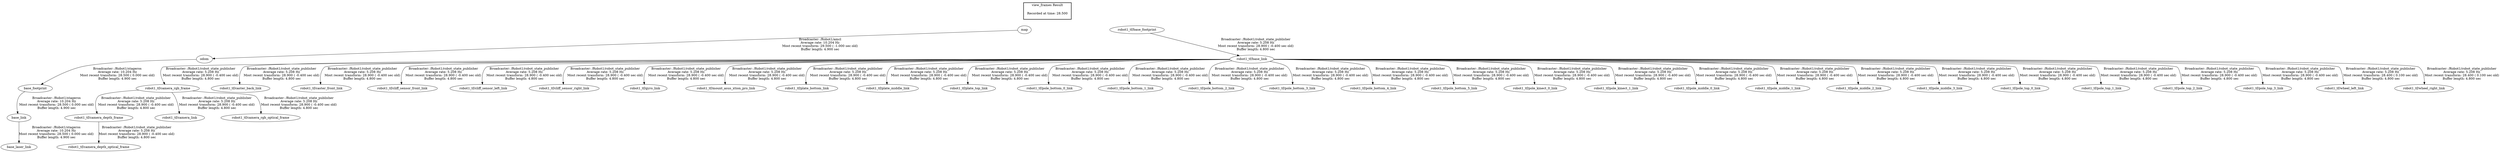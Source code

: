 digraph G {
"base_link" -> "base_laser_link"[label="Broadcaster: /Robot1/stageros\nAverage rate: 10.204 Hz\nMost recent transform: 28.500 ( 0.000 sec old)\nBuffer length: 4.900 sec\n"];
"base_footprint" -> "base_link"[label="Broadcaster: /Robot1/stageros\nAverage rate: 10.204 Hz\nMost recent transform: 28.500 ( 0.000 sec old)\nBuffer length: 4.900 sec\n"];
"odom" -> "base_footprint"[label="Broadcaster: /Robot1/stageros\nAverage rate: 10.204 Hz\nMost recent transform: 28.500 ( 0.000 sec old)\nBuffer length: 4.900 sec\n"];
"map" -> "odom"[label="Broadcaster: /Robot1/amcl\nAverage rate: 10.204 Hz\nMost recent transform: 29.500 ( -1.000 sec old)\nBuffer length: 4.900 sec\n"];
"robot1_tf/base_footprint" -> "robot1_tf/base_link"[label="Broadcaster: /Robot1/robot_state_publisher\nAverage rate: 5.208 Hz\nMost recent transform: 28.900 ( -0.400 sec old)\nBuffer length: 4.800 sec\n"];
"robot1_tf/camera_rgb_frame" -> "robot1_tf/camera_depth_frame"[label="Broadcaster: /Robot1/robot_state_publisher\nAverage rate: 5.208 Hz\nMost recent transform: 28.900 ( -0.400 sec old)\nBuffer length: 4.800 sec\n"];
"robot1_tf/base_link" -> "robot1_tf/camera_rgb_frame"[label="Broadcaster: /Robot1/robot_state_publisher\nAverage rate: 5.208 Hz\nMost recent transform: 28.900 ( -0.400 sec old)\nBuffer length: 4.800 sec\n"];
"robot1_tf/camera_depth_frame" -> "robot1_tf/camera_depth_optical_frame"[label="Broadcaster: /Robot1/robot_state_publisher\nAverage rate: 5.208 Hz\nMost recent transform: 28.900 ( -0.400 sec old)\nBuffer length: 4.800 sec\n"];
"robot1_tf/camera_rgb_frame" -> "robot1_tf/camera_link"[label="Broadcaster: /Robot1/robot_state_publisher\nAverage rate: 5.208 Hz\nMost recent transform: 28.900 ( -0.400 sec old)\nBuffer length: 4.800 sec\n"];
"robot1_tf/camera_rgb_frame" -> "robot1_tf/camera_rgb_optical_frame"[label="Broadcaster: /Robot1/robot_state_publisher\nAverage rate: 5.208 Hz\nMost recent transform: 28.900 ( -0.400 sec old)\nBuffer length: 4.800 sec\n"];
"robot1_tf/base_link" -> "robot1_tf/caster_back_link"[label="Broadcaster: /Robot1/robot_state_publisher\nAverage rate: 5.208 Hz\nMost recent transform: 28.900 ( -0.400 sec old)\nBuffer length: 4.800 sec\n"];
"robot1_tf/base_link" -> "robot1_tf/caster_front_link"[label="Broadcaster: /Robot1/robot_state_publisher\nAverage rate: 5.208 Hz\nMost recent transform: 28.900 ( -0.400 sec old)\nBuffer length: 4.800 sec\n"];
"robot1_tf/base_link" -> "robot1_tf/cliff_sensor_front_link"[label="Broadcaster: /Robot1/robot_state_publisher\nAverage rate: 5.208 Hz\nMost recent transform: 28.900 ( -0.400 sec old)\nBuffer length: 4.800 sec\n"];
"robot1_tf/base_link" -> "robot1_tf/cliff_sensor_left_link"[label="Broadcaster: /Robot1/robot_state_publisher\nAverage rate: 5.208 Hz\nMost recent transform: 28.900 ( -0.400 sec old)\nBuffer length: 4.800 sec\n"];
"robot1_tf/base_link" -> "robot1_tf/cliff_sensor_right_link"[label="Broadcaster: /Robot1/robot_state_publisher\nAverage rate: 5.208 Hz\nMost recent transform: 28.900 ( -0.400 sec old)\nBuffer length: 4.800 sec\n"];
"robot1_tf/base_link" -> "robot1_tf/gyro_link"[label="Broadcaster: /Robot1/robot_state_publisher\nAverage rate: 5.208 Hz\nMost recent transform: 28.900 ( -0.400 sec old)\nBuffer length: 4.800 sec\n"];
"robot1_tf/base_link" -> "robot1_tf/mount_asus_xtion_pro_link"[label="Broadcaster: /Robot1/robot_state_publisher\nAverage rate: 5.208 Hz\nMost recent transform: 28.900 ( -0.400 sec old)\nBuffer length: 4.800 sec\n"];
"robot1_tf/base_link" -> "robot1_tf/plate_bottom_link"[label="Broadcaster: /Robot1/robot_state_publisher\nAverage rate: 5.208 Hz\nMost recent transform: 28.900 ( -0.400 sec old)\nBuffer length: 4.800 sec\n"];
"robot1_tf/base_link" -> "robot1_tf/plate_middle_link"[label="Broadcaster: /Robot1/robot_state_publisher\nAverage rate: 5.208 Hz\nMost recent transform: 28.900 ( -0.400 sec old)\nBuffer length: 4.800 sec\n"];
"robot1_tf/base_link" -> "robot1_tf/plate_top_link"[label="Broadcaster: /Robot1/robot_state_publisher\nAverage rate: 5.208 Hz\nMost recent transform: 28.900 ( -0.400 sec old)\nBuffer length: 4.800 sec\n"];
"robot1_tf/base_link" -> "robot1_tf/pole_bottom_0_link"[label="Broadcaster: /Robot1/robot_state_publisher\nAverage rate: 5.208 Hz\nMost recent transform: 28.900 ( -0.400 sec old)\nBuffer length: 4.800 sec\n"];
"robot1_tf/base_link" -> "robot1_tf/pole_bottom_1_link"[label="Broadcaster: /Robot1/robot_state_publisher\nAverage rate: 5.208 Hz\nMost recent transform: 28.900 ( -0.400 sec old)\nBuffer length: 4.800 sec\n"];
"robot1_tf/base_link" -> "robot1_tf/pole_bottom_2_link"[label="Broadcaster: /Robot1/robot_state_publisher\nAverage rate: 5.208 Hz\nMost recent transform: 28.900 ( -0.400 sec old)\nBuffer length: 4.800 sec\n"];
"robot1_tf/base_link" -> "robot1_tf/pole_bottom_3_link"[label="Broadcaster: /Robot1/robot_state_publisher\nAverage rate: 5.208 Hz\nMost recent transform: 28.900 ( -0.400 sec old)\nBuffer length: 4.800 sec\n"];
"robot1_tf/base_link" -> "robot1_tf/pole_bottom_4_link"[label="Broadcaster: /Robot1/robot_state_publisher\nAverage rate: 5.208 Hz\nMost recent transform: 28.900 ( -0.400 sec old)\nBuffer length: 4.800 sec\n"];
"robot1_tf/base_link" -> "robot1_tf/pole_bottom_5_link"[label="Broadcaster: /Robot1/robot_state_publisher\nAverage rate: 5.208 Hz\nMost recent transform: 28.900 ( -0.400 sec old)\nBuffer length: 4.800 sec\n"];
"robot1_tf/base_link" -> "robot1_tf/pole_kinect_0_link"[label="Broadcaster: /Robot1/robot_state_publisher\nAverage rate: 5.208 Hz\nMost recent transform: 28.900 ( -0.400 sec old)\nBuffer length: 4.800 sec\n"];
"robot1_tf/base_link" -> "robot1_tf/pole_kinect_1_link"[label="Broadcaster: /Robot1/robot_state_publisher\nAverage rate: 5.208 Hz\nMost recent transform: 28.900 ( -0.400 sec old)\nBuffer length: 4.800 sec\n"];
"robot1_tf/base_link" -> "robot1_tf/pole_middle_0_link"[label="Broadcaster: /Robot1/robot_state_publisher\nAverage rate: 5.208 Hz\nMost recent transform: 28.900 ( -0.400 sec old)\nBuffer length: 4.800 sec\n"];
"robot1_tf/base_link" -> "robot1_tf/pole_middle_1_link"[label="Broadcaster: /Robot1/robot_state_publisher\nAverage rate: 5.208 Hz\nMost recent transform: 28.900 ( -0.400 sec old)\nBuffer length: 4.800 sec\n"];
"robot1_tf/base_link" -> "robot1_tf/pole_middle_2_link"[label="Broadcaster: /Robot1/robot_state_publisher\nAverage rate: 5.208 Hz\nMost recent transform: 28.900 ( -0.400 sec old)\nBuffer length: 4.800 sec\n"];
"robot1_tf/base_link" -> "robot1_tf/pole_middle_3_link"[label="Broadcaster: /Robot1/robot_state_publisher\nAverage rate: 5.208 Hz\nMost recent transform: 28.900 ( -0.400 sec old)\nBuffer length: 4.800 sec\n"];
"robot1_tf/base_link" -> "robot1_tf/pole_top_0_link"[label="Broadcaster: /Robot1/robot_state_publisher\nAverage rate: 5.208 Hz\nMost recent transform: 28.900 ( -0.400 sec old)\nBuffer length: 4.800 sec\n"];
"robot1_tf/base_link" -> "robot1_tf/pole_top_1_link"[label="Broadcaster: /Robot1/robot_state_publisher\nAverage rate: 5.208 Hz\nMost recent transform: 28.900 ( -0.400 sec old)\nBuffer length: 4.800 sec\n"];
"robot1_tf/base_link" -> "robot1_tf/pole_top_2_link"[label="Broadcaster: /Robot1/robot_state_publisher\nAverage rate: 5.208 Hz\nMost recent transform: 28.900 ( -0.400 sec old)\nBuffer length: 4.800 sec\n"];
"robot1_tf/base_link" -> "robot1_tf/pole_top_3_link"[label="Broadcaster: /Robot1/robot_state_publisher\nAverage rate: 5.208 Hz\nMost recent transform: 28.900 ( -0.400 sec old)\nBuffer length: 4.800 sec\n"];
"robot1_tf/base_link" -> "robot1_tf/wheel_left_link"[label="Broadcaster: /Robot1/robot_state_publisher\nAverage rate: 5.208 Hz\nMost recent transform: 28.400 ( 0.100 sec old)\nBuffer length: 4.800 sec\n"];
"robot1_tf/base_link" -> "robot1_tf/wheel_right_link"[label="Broadcaster: /Robot1/robot_state_publisher\nAverage rate: 5.208 Hz\nMost recent transform: 28.400 ( 0.100 sec old)\nBuffer length: 4.800 sec\n"];
edge [style=invis];
 subgraph cluster_legend { style=bold; color=black; label ="view_frames Result";
"Recorded at time: 28.500"[ shape=plaintext ] ;
 }->"robot1_tf/base_footprint";
edge [style=invis];
 subgraph cluster_legend { style=bold; color=black; label ="view_frames Result";
"Recorded at time: 28.500"[ shape=plaintext ] ;
 }->"map";
}